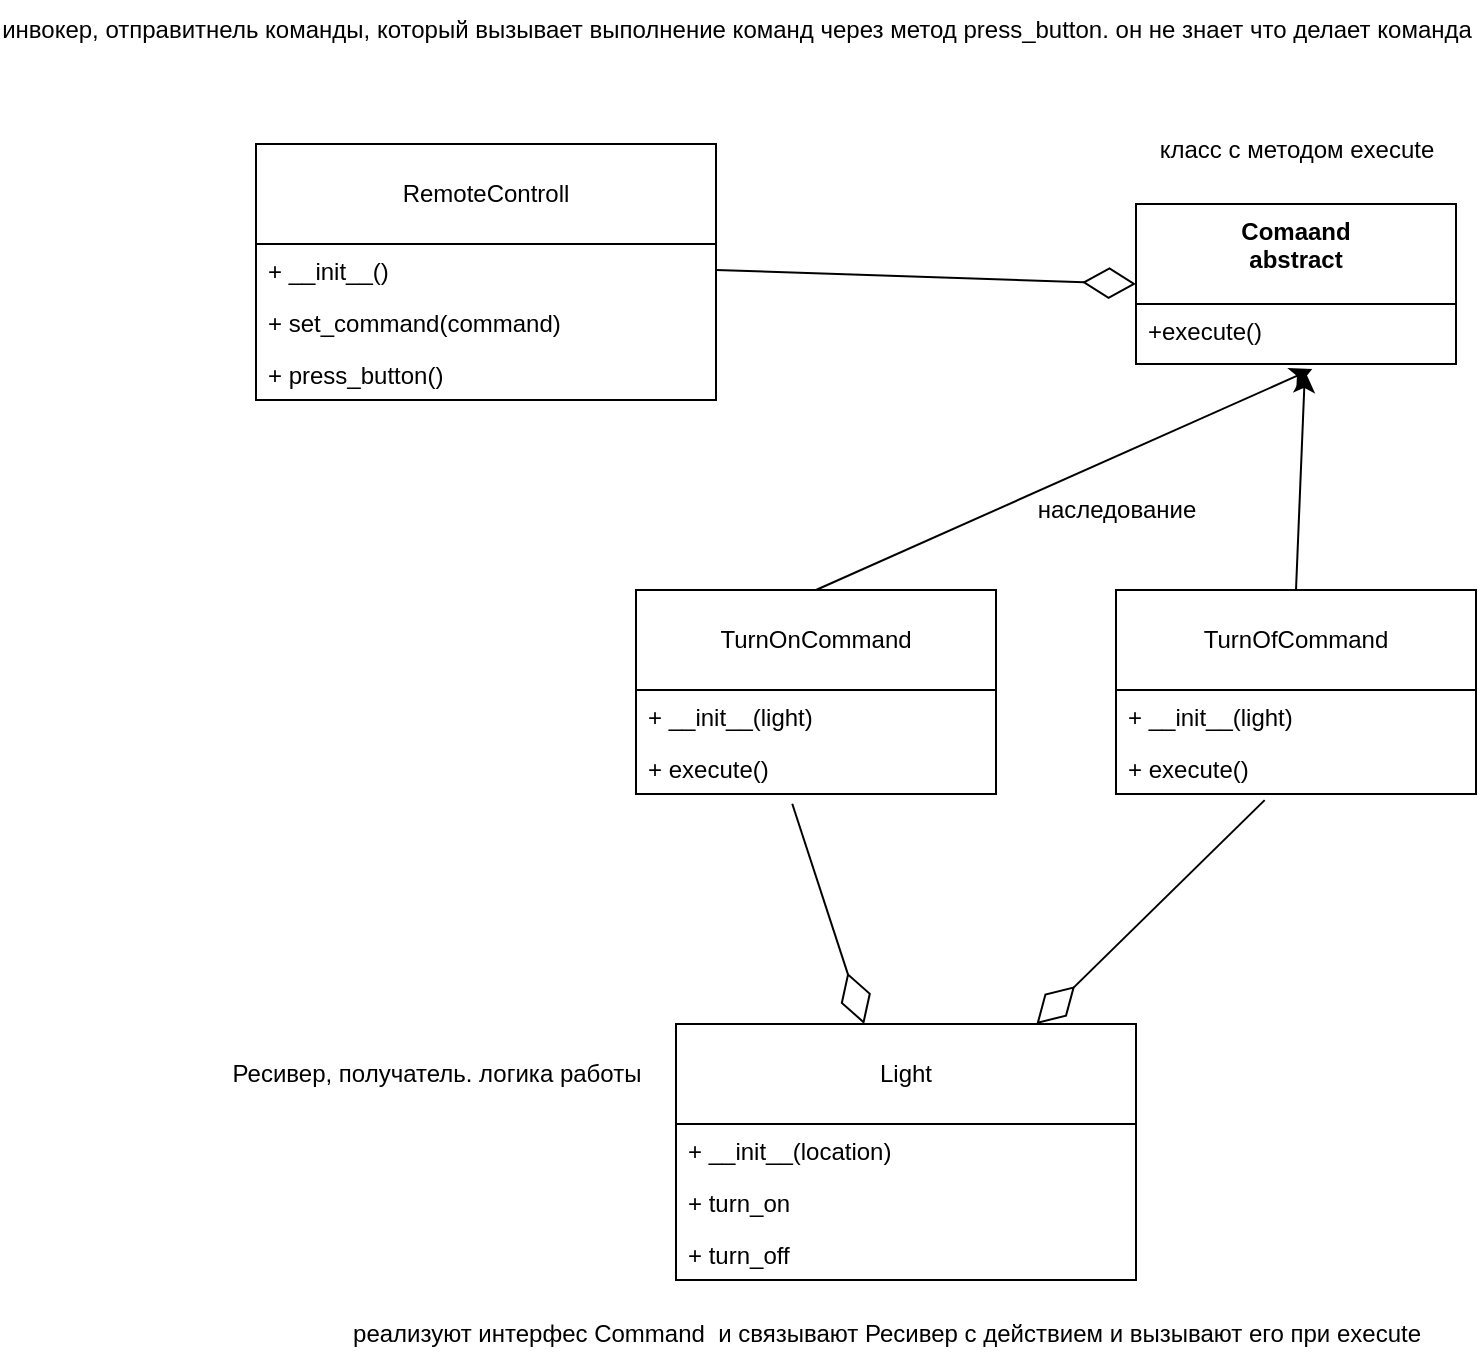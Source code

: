 <mxfile version="28.1.2">
  <diagram name="Страница — 1" id="I2GVZiCq6CRSa7opp72E">
    <mxGraphModel dx="702" dy="976" grid="1" gridSize="10" guides="1" tooltips="1" connect="1" arrows="1" fold="1" page="1" pageScale="1" pageWidth="850" pageHeight="1100" math="0" shadow="0">
      <root>
        <mxCell id="0" />
        <mxCell id="1" parent="0" />
        <mxCell id="9HAviGzm9rccxzQRb5hK-1" value="&lt;div&gt;Comaand&lt;/div&gt;&lt;div&gt;abstract&lt;/div&gt;" style="swimlane;fontStyle=1;align=center;verticalAlign=top;childLayout=stackLayout;horizontal=1;startSize=50;horizontalStack=0;resizeParent=1;resizeParentMax=0;resizeLast=0;collapsible=1;marginBottom=0;whiteSpace=wrap;html=1;" vertex="1" parent="1">
          <mxGeometry x="620" y="390" width="160" height="80" as="geometry" />
        </mxCell>
        <mxCell id="9HAviGzm9rccxzQRb5hK-2" value="+execute()" style="text;strokeColor=none;fillColor=none;align=left;verticalAlign=top;spacingLeft=4;spacingRight=4;overflow=hidden;rotatable=0;points=[[0,0.5],[1,0.5]];portConstraint=eastwest;whiteSpace=wrap;html=1;" vertex="1" parent="9HAviGzm9rccxzQRb5hK-1">
          <mxGeometry y="50" width="160" height="30" as="geometry" />
        </mxCell>
        <mxCell id="9HAviGzm9rccxzQRb5hK-3" value="Light" style="swimlane;fontStyle=0;childLayout=stackLayout;horizontal=1;startSize=50;fillColor=none;horizontalStack=0;resizeParent=1;resizeParentMax=0;resizeLast=0;collapsible=1;marginBottom=0;whiteSpace=wrap;html=1;" vertex="1" parent="1">
          <mxGeometry x="390" y="800" width="230" height="128" as="geometry" />
        </mxCell>
        <mxCell id="9HAviGzm9rccxzQRb5hK-4" value="+ __init__(location)" style="text;strokeColor=none;fillColor=none;align=left;verticalAlign=top;spacingLeft=4;spacingRight=4;overflow=hidden;rotatable=0;points=[[0,0.5],[1,0.5]];portConstraint=eastwest;whiteSpace=wrap;html=1;" vertex="1" parent="9HAviGzm9rccxzQRb5hK-3">
          <mxGeometry y="50" width="230" height="26" as="geometry" />
        </mxCell>
        <mxCell id="9HAviGzm9rccxzQRb5hK-6" value="+ turn_on&amp;nbsp;" style="text;strokeColor=none;fillColor=none;align=left;verticalAlign=top;spacingLeft=4;spacingRight=4;overflow=hidden;rotatable=0;points=[[0,0.5],[1,0.5]];portConstraint=eastwest;whiteSpace=wrap;html=1;" vertex="1" parent="9HAviGzm9rccxzQRb5hK-3">
          <mxGeometry y="76" width="230" height="26" as="geometry" />
        </mxCell>
        <mxCell id="9HAviGzm9rccxzQRb5hK-7" value="+ turn_off&amp;nbsp;" style="text;strokeColor=none;fillColor=none;align=left;verticalAlign=top;spacingLeft=4;spacingRight=4;overflow=hidden;rotatable=0;points=[[0,0.5],[1,0.5]];portConstraint=eastwest;whiteSpace=wrap;html=1;" vertex="1" parent="9HAviGzm9rccxzQRb5hK-3">
          <mxGeometry y="102" width="230" height="26" as="geometry" />
        </mxCell>
        <mxCell id="9HAviGzm9rccxzQRb5hK-10" value="TurnOnCommand" style="swimlane;fontStyle=0;childLayout=stackLayout;horizontal=1;startSize=50;fillColor=none;horizontalStack=0;resizeParent=1;resizeParentMax=0;resizeLast=0;collapsible=1;marginBottom=0;whiteSpace=wrap;html=1;" vertex="1" parent="1">
          <mxGeometry x="370" y="583" width="180" height="102" as="geometry" />
        </mxCell>
        <mxCell id="9HAviGzm9rccxzQRb5hK-11" value="+ __init__(light)" style="text;strokeColor=none;fillColor=none;align=left;verticalAlign=top;spacingLeft=4;spacingRight=4;overflow=hidden;rotatable=0;points=[[0,0.5],[1,0.5]];portConstraint=eastwest;whiteSpace=wrap;html=1;" vertex="1" parent="9HAviGzm9rccxzQRb5hK-10">
          <mxGeometry y="50" width="180" height="26" as="geometry" />
        </mxCell>
        <mxCell id="9HAviGzm9rccxzQRb5hK-12" value="+ execute()" style="text;strokeColor=none;fillColor=none;align=left;verticalAlign=top;spacingLeft=4;spacingRight=4;overflow=hidden;rotatable=0;points=[[0,0.5],[1,0.5]];portConstraint=eastwest;whiteSpace=wrap;html=1;" vertex="1" parent="9HAviGzm9rccxzQRb5hK-10">
          <mxGeometry y="76" width="180" height="26" as="geometry" />
        </mxCell>
        <mxCell id="9HAviGzm9rccxzQRb5hK-14" value="TurnOfCommand" style="swimlane;fontStyle=0;childLayout=stackLayout;horizontal=1;startSize=50;fillColor=none;horizontalStack=0;resizeParent=1;resizeParentMax=0;resizeLast=0;collapsible=1;marginBottom=0;whiteSpace=wrap;html=1;" vertex="1" parent="1">
          <mxGeometry x="610" y="583" width="180" height="102" as="geometry" />
        </mxCell>
        <mxCell id="9HAviGzm9rccxzQRb5hK-15" value="+ __init__(light)" style="text;strokeColor=none;fillColor=none;align=left;verticalAlign=top;spacingLeft=4;spacingRight=4;overflow=hidden;rotatable=0;points=[[0,0.5],[1,0.5]];portConstraint=eastwest;whiteSpace=wrap;html=1;" vertex="1" parent="9HAviGzm9rccxzQRb5hK-14">
          <mxGeometry y="50" width="180" height="26" as="geometry" />
        </mxCell>
        <mxCell id="9HAviGzm9rccxzQRb5hK-16" value="+ execute()" style="text;strokeColor=none;fillColor=none;align=left;verticalAlign=top;spacingLeft=4;spacingRight=4;overflow=hidden;rotatable=0;points=[[0,0.5],[1,0.5]];portConstraint=eastwest;whiteSpace=wrap;html=1;" vertex="1" parent="9HAviGzm9rccxzQRb5hK-14">
          <mxGeometry y="76" width="180" height="26" as="geometry" />
        </mxCell>
        <mxCell id="9HAviGzm9rccxzQRb5hK-17" value="RemoteControll" style="swimlane;fontStyle=0;childLayout=stackLayout;horizontal=1;startSize=50;fillColor=none;horizontalStack=0;resizeParent=1;resizeParentMax=0;resizeLast=0;collapsible=1;marginBottom=0;whiteSpace=wrap;html=1;" vertex="1" parent="1">
          <mxGeometry x="180" y="360" width="230" height="128" as="geometry" />
        </mxCell>
        <mxCell id="9HAviGzm9rccxzQRb5hK-18" value="+ __init__()" style="text;strokeColor=none;fillColor=none;align=left;verticalAlign=top;spacingLeft=4;spacingRight=4;overflow=hidden;rotatable=0;points=[[0,0.5],[1,0.5]];portConstraint=eastwest;whiteSpace=wrap;html=1;" vertex="1" parent="9HAviGzm9rccxzQRb5hK-17">
          <mxGeometry y="50" width="230" height="26" as="geometry" />
        </mxCell>
        <mxCell id="9HAviGzm9rccxzQRb5hK-19" value="+ set_command(command)" style="text;strokeColor=none;fillColor=none;align=left;verticalAlign=top;spacingLeft=4;spacingRight=4;overflow=hidden;rotatable=0;points=[[0,0.5],[1,0.5]];portConstraint=eastwest;whiteSpace=wrap;html=1;" vertex="1" parent="9HAviGzm9rccxzQRb5hK-17">
          <mxGeometry y="76" width="230" height="26" as="geometry" />
        </mxCell>
        <mxCell id="9HAviGzm9rccxzQRb5hK-20" value="+ press_button()" style="text;strokeColor=none;fillColor=none;align=left;verticalAlign=top;spacingLeft=4;spacingRight=4;overflow=hidden;rotatable=0;points=[[0,0.5],[1,0.5]];portConstraint=eastwest;whiteSpace=wrap;html=1;" vertex="1" parent="9HAviGzm9rccxzQRb5hK-17">
          <mxGeometry y="102" width="230" height="26" as="geometry" />
        </mxCell>
        <mxCell id="9HAviGzm9rccxzQRb5hK-21" value="инвокер, отправитнель команды, который вызывает выполнение команд через метод press_button. он не знает что делает команда" style="text;html=1;align=center;verticalAlign=middle;resizable=0;points=[];autosize=1;strokeColor=none;fillColor=none;" vertex="1" parent="1">
          <mxGeometry x="85" y="288" width="670" height="30" as="geometry" />
        </mxCell>
        <mxCell id="9HAviGzm9rccxzQRb5hK-22" value="Ресивер, получатель. логика работы" style="text;html=1;align=center;verticalAlign=middle;resizable=0;points=[];autosize=1;strokeColor=none;fillColor=none;" vertex="1" parent="1">
          <mxGeometry x="170" y="810" width="200" height="30" as="geometry" />
        </mxCell>
        <mxCell id="9HAviGzm9rccxzQRb5hK-23" value="класс с методом execute" style="text;html=1;align=center;verticalAlign=middle;resizable=0;points=[];autosize=1;strokeColor=none;fillColor=none;" vertex="1" parent="1">
          <mxGeometry x="630" y="348" width="140" height="30" as="geometry" />
        </mxCell>
        <mxCell id="9HAviGzm9rccxzQRb5hK-24" value="реализуют интерфес Command&amp;nbsp; и связывают Ресивер с действием и вызывают его при execute" style="text;html=1;align=center;verticalAlign=middle;resizable=0;points=[];autosize=1;strokeColor=none;fillColor=none;" vertex="1" parent="1">
          <mxGeometry x="250" y="940" width="490" height="30" as="geometry" />
        </mxCell>
        <mxCell id="9HAviGzm9rccxzQRb5hK-25" value="" style="endArrow=classic;html=1;rounded=0;fontSize=12;startSize=8;endSize=8;curved=1;entryX=0.528;entryY=1.114;entryDx=0;entryDy=0;entryPerimeter=0;exitX=0.5;exitY=0;exitDx=0;exitDy=0;" edge="1" parent="1" source="9HAviGzm9rccxzQRb5hK-14" target="9HAviGzm9rccxzQRb5hK-2">
          <mxGeometry width="50" height="50" relative="1" as="geometry">
            <mxPoint x="789" y="666" as="sourcePoint" />
            <mxPoint x="690" y="530" as="targetPoint" />
          </mxGeometry>
        </mxCell>
        <mxCell id="9HAviGzm9rccxzQRb5hK-26" value="" style="endArrow=classic;html=1;rounded=0;fontSize=12;startSize=8;endSize=8;curved=1;entryX=0.551;entryY=1.084;entryDx=0;entryDy=0;entryPerimeter=0;exitX=0.5;exitY=0;exitDx=0;exitDy=0;" edge="1" parent="1" source="9HAviGzm9rccxzQRb5hK-10" target="9HAviGzm9rccxzQRb5hK-2">
          <mxGeometry width="50" height="50" relative="1" as="geometry">
            <mxPoint x="639" y="626" as="sourcePoint" />
            <mxPoint x="540" y="490" as="targetPoint" />
          </mxGeometry>
        </mxCell>
        <mxCell id="9HAviGzm9rccxzQRb5hK-27" value="наследование" style="text;html=1;align=center;verticalAlign=middle;resizable=0;points=[];autosize=1;strokeColor=none;fillColor=none;" vertex="1" parent="1">
          <mxGeometry x="565" y="528" width="90" height="30" as="geometry" />
        </mxCell>
        <mxCell id="9HAviGzm9rccxzQRb5hK-35" value="" style="endArrow=diamondThin;endFill=0;endSize=24;html=1;rounded=0;exitX=0.413;exitY=1.118;exitDx=0;exitDy=0;exitPerimeter=0;" edge="1" parent="1" source="9HAviGzm9rccxzQRb5hK-16" target="9HAviGzm9rccxzQRb5hK-3">
          <mxGeometry width="160" relative="1" as="geometry">
            <mxPoint x="620" y="670" as="sourcePoint" />
            <mxPoint x="780" y="670" as="targetPoint" />
          </mxGeometry>
        </mxCell>
        <mxCell id="9HAviGzm9rccxzQRb5hK-37" value="" style="endArrow=diamondThin;endFill=0;endSize=24;html=1;rounded=0;exitX=0.434;exitY=1.188;exitDx=0;exitDy=0;exitPerimeter=0;" edge="1" parent="1" source="9HAviGzm9rccxzQRb5hK-12" target="9HAviGzm9rccxzQRb5hK-3">
          <mxGeometry width="160" relative="1" as="geometry">
            <mxPoint x="574" y="930" as="sourcePoint" />
            <mxPoint x="460" y="1042" as="targetPoint" />
          </mxGeometry>
        </mxCell>
        <mxCell id="9HAviGzm9rccxzQRb5hK-38" value="" style="endArrow=diamondThin;endFill=0;endSize=24;html=1;rounded=0;exitX=1;exitY=0.5;exitDx=0;exitDy=0;entryX=0;entryY=0.5;entryDx=0;entryDy=0;" edge="1" parent="1" source="9HAviGzm9rccxzQRb5hK-18" target="9HAviGzm9rccxzQRb5hK-1">
          <mxGeometry width="160" relative="1" as="geometry">
            <mxPoint x="604" y="500" as="sourcePoint" />
            <mxPoint x="490" y="612" as="targetPoint" />
          </mxGeometry>
        </mxCell>
      </root>
    </mxGraphModel>
  </diagram>
</mxfile>
